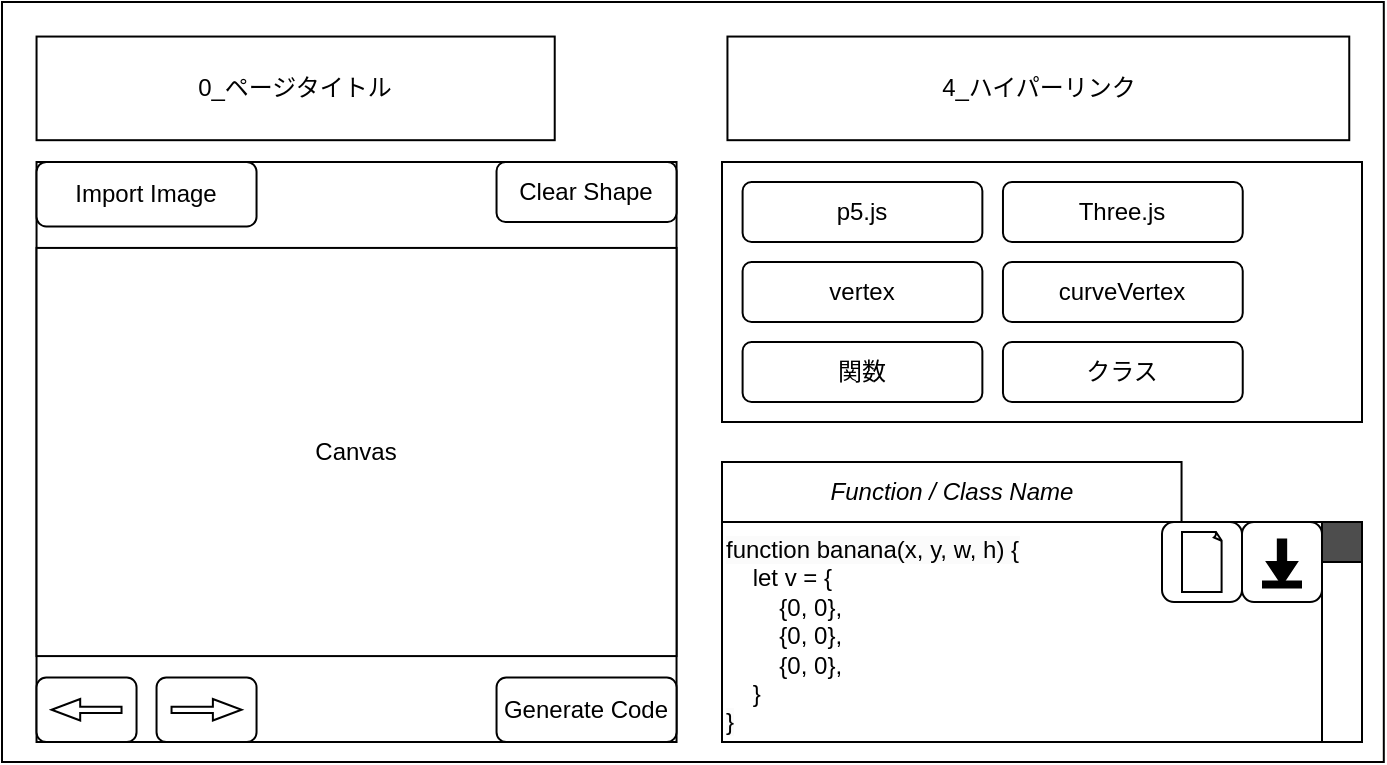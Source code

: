 <mxfile version="21.6.5" type="device">
  <diagram id="OyGomZYiuNZMSZcJ-h8Z" name="プロトタイプ">
    <mxGraphModel dx="152" dy="502" grid="1" gridSize="10" guides="1" tooltips="1" connect="1" arrows="1" fold="1" page="1" pageScale="1" pageWidth="827" pageHeight="1169" math="0" shadow="0">
      <root>
        <mxCell id="0" />
        <mxCell id="1" parent="0" />
        <mxCell id="dy456ozGY0EqGm6iNfqx-1" value="" style="rounded=0;whiteSpace=wrap;html=1;fillColor=none;" parent="1" vertex="1">
          <mxGeometry x="40" y="40" width="690.9" height="380" as="geometry" />
        </mxCell>
        <mxCell id="4HnumErrp2f6L13bHM0O-1" value="" style="group" parent="1" vertex="1" connectable="0">
          <mxGeometry x="400" y="300" width="320" height="110" as="geometry" />
        </mxCell>
        <mxCell id="4HnumErrp2f6L13bHM0O-2" value="&lt;span style=&quot;color: rgb(0, 0, 0); font-family: Helvetica; font-size: 12px; font-style: normal; font-variant-ligatures: normal; font-variant-caps: normal; font-weight: 400; letter-spacing: normal; orphans: 2; text-align: left; text-indent: 0px; text-transform: none; widows: 2; word-spacing: 0px; -webkit-text-stroke-width: 0px; background-color: rgb(251, 251, 251); text-decoration-thickness: initial; text-decoration-style: initial; text-decoration-color: initial; float: none; display: inline !important;&quot;&gt;function banana(x, y, w, h) {&lt;br&gt;&lt;/span&gt;&lt;span style=&quot;&quot;&gt;&lt;span style=&quot;&quot;&gt;&amp;nbsp;&amp;nbsp;&amp;nbsp;&amp;nbsp;&lt;/span&gt;&lt;/span&gt;let v = {&lt;br style=&quot;border-color: var(--border-color);&quot;&gt;&lt;span style=&quot;border-color: var(--border-color);&quot;&gt;&lt;/span&gt;&lt;span style=&quot;white-space: pre;&quot;&gt;&#x9;&lt;/span&gt;{0, 0},&amp;nbsp;&lt;br style=&quot;border-color: var(--border-color);&quot;&gt;&lt;span style=&quot;border-color: var(--border-color);&quot;&gt;&lt;/span&gt;&lt;span style=&quot;white-space: pre;&quot;&gt;&#x9;&lt;/span&gt;{0, 0},&amp;nbsp;&lt;br style=&quot;border-color: var(--border-color);&quot;&gt;&lt;span style=&quot;border-color: var(--border-color);&quot;&gt;&lt;/span&gt;&lt;span style=&quot;white-space: pre;&quot;&gt;&#x9;&lt;/span&gt;{0, 0},&amp;nbsp;&lt;br&gt;&lt;span style=&quot;&quot;&gt;&lt;span style=&quot;&quot;&gt;&amp;nbsp;&amp;nbsp;&amp;nbsp;&amp;nbsp;&lt;/span&gt;&lt;/span&gt;}&lt;br style=&quot;border-color: var(--border-color); color: rgb(0, 0, 0); font-family: Helvetica; font-size: 12px; font-style: normal; font-variant-ligatures: normal; font-variant-caps: normal; font-weight: 400; letter-spacing: normal; orphans: 2; text-align: left; text-indent: 0px; text-transform: none; widows: 2; word-spacing: 0px; -webkit-text-stroke-width: 0px; background-color: rgb(251, 251, 251); text-decoration-thickness: initial; text-decoration-style: initial; text-decoration-color: initial;&quot;&gt;&lt;span style=&quot;color: rgb(0, 0, 0); font-family: Helvetica; font-size: 12px; font-style: normal; font-variant-ligatures: normal; font-variant-caps: normal; font-weight: 400; letter-spacing: normal; orphans: 2; text-align: left; text-indent: 0px; text-transform: none; widows: 2; word-spacing: 0px; -webkit-text-stroke-width: 0px; background-color: rgb(251, 251, 251); text-decoration-thickness: initial; text-decoration-style: initial; text-decoration-color: initial; float: none; display: inline !important;&quot;&gt;}&lt;/span&gt;&lt;br&gt;" style="rounded=0;whiteSpace=wrap;html=1;fillColor=none;align=left;verticalAlign=top;" parent="4HnumErrp2f6L13bHM0O-1" vertex="1">
          <mxGeometry width="320" height="110" as="geometry" />
        </mxCell>
        <mxCell id="4HnumErrp2f6L13bHM0O-3" value="" style="verticalLabelPosition=bottom;verticalAlign=top;html=1;shape=mxgraph.basic.rect;fillColor2=none;strokeWidth=1;size=20;indent=5;" parent="4HnumErrp2f6L13bHM0O-1" vertex="1">
          <mxGeometry x="300" width="20" height="110" as="geometry" />
        </mxCell>
        <mxCell id="4HnumErrp2f6L13bHM0O-4" value="" style="verticalLabelPosition=bottom;verticalAlign=top;html=1;shape=mxgraph.basic.rect;fillColor2=none;strokeWidth=1;size=20;indent=5;fillColor=#4D4D4D;" parent="4HnumErrp2f6L13bHM0O-1" vertex="1">
          <mxGeometry x="300" width="20" height="20" as="geometry" />
        </mxCell>
        <mxCell id="4HnumErrp2f6L13bHM0O-5" value="" style="group" parent="4HnumErrp2f6L13bHM0O-1" vertex="1" connectable="0">
          <mxGeometry x="220" width="40" height="40" as="geometry" />
        </mxCell>
        <mxCell id="4HnumErrp2f6L13bHM0O-6" value="" style="rounded=1;whiteSpace=wrap;html=1;" parent="4HnumErrp2f6L13bHM0O-5" vertex="1">
          <mxGeometry width="40" height="40" as="geometry" />
        </mxCell>
        <mxCell id="4HnumErrp2f6L13bHM0O-7" value="" style="whiteSpace=wrap;html=1;shape=mxgraph.basic.document" parent="4HnumErrp2f6L13bHM0O-5" vertex="1">
          <mxGeometry x="10" y="5" width="20" height="30" as="geometry" />
        </mxCell>
        <mxCell id="4HnumErrp2f6L13bHM0O-8" value="" style="group" parent="4HnumErrp2f6L13bHM0O-1" vertex="1" connectable="0">
          <mxGeometry x="260" width="40" height="40" as="geometry" />
        </mxCell>
        <mxCell id="4HnumErrp2f6L13bHM0O-9" value="" style="rounded=1;whiteSpace=wrap;html=1;" parent="4HnumErrp2f6L13bHM0O-8" vertex="1">
          <mxGeometry width="40" height="40" as="geometry" />
        </mxCell>
        <mxCell id="4HnumErrp2f6L13bHM0O-10" value="" style="group" parent="4HnumErrp2f6L13bHM0O-8" vertex="1" connectable="0">
          <mxGeometry x="10" y="8.75" width="20" height="22.5" as="geometry" />
        </mxCell>
        <mxCell id="4HnumErrp2f6L13bHM0O-11" value="" style="shape=singleArrow;direction=south;whiteSpace=wrap;html=1;arrowWidth=0.279;arrowSize=0.5;fillColor=#000000;" parent="4HnumErrp2f6L13bHM0O-10" vertex="1">
          <mxGeometry x="2.5" width="15" height="22.5" as="geometry" />
        </mxCell>
        <mxCell id="4HnumErrp2f6L13bHM0O-12" value="" style="endArrow=none;html=1;rounded=0;strokeWidth=4;" parent="4HnumErrp2f6L13bHM0O-10" edge="1">
          <mxGeometry width="50" height="50" relative="1" as="geometry">
            <mxPoint y="22.5" as="sourcePoint" />
            <mxPoint x="20" y="22.5" as="targetPoint" />
          </mxGeometry>
        </mxCell>
        <mxCell id="dy456ozGY0EqGm6iNfqx-2" value="0_ページタイトル" style="rounded=0;whiteSpace=wrap;html=1;" parent="1" vertex="1">
          <mxGeometry x="57.273" y="57.273" width="259.088" height="51.818" as="geometry" />
        </mxCell>
        <mxCell id="dy456ozGY0EqGm6iNfqx-6" value="4_ハイパーリンク" style="rounded=0;whiteSpace=wrap;html=1;" parent="1" vertex="1">
          <mxGeometry x="402.723" y="57.273" width="310.905" height="51.818" as="geometry" />
        </mxCell>
        <mxCell id="p78hP9y3HmccjMBd8ZIW-11" value="" style="group" parent="1" vertex="1" connectable="0">
          <mxGeometry x="57.27" y="120" width="320" height="290" as="geometry" />
        </mxCell>
        <mxCell id="p78hP9y3HmccjMBd8ZIW-1" value="" style="rounded=0;whiteSpace=wrap;html=1;fillColor=none;" parent="p78hP9y3HmccjMBd8ZIW-11" vertex="1">
          <mxGeometry width="320" height="290.0" as="geometry" />
        </mxCell>
        <mxCell id="p78hP9y3HmccjMBd8ZIW-2" value="Import Image" style="rounded=1;whiteSpace=wrap;html=1;" parent="p78hP9y3HmccjMBd8ZIW-11" vertex="1">
          <mxGeometry width="110" height="32.222" as="geometry" />
        </mxCell>
        <mxCell id="p78hP9y3HmccjMBd8ZIW-3" value="Canvas" style="rounded=0;whiteSpace=wrap;html=1;" parent="p78hP9y3HmccjMBd8ZIW-11" vertex="1">
          <mxGeometry y="42.963" width="320" height="204.074" as="geometry" />
        </mxCell>
        <mxCell id="p78hP9y3HmccjMBd8ZIW-4" value="Generate Code" style="rounded=1;whiteSpace=wrap;html=1;" parent="p78hP9y3HmccjMBd8ZIW-11" vertex="1">
          <mxGeometry x="230" y="257.778" width="90" height="32.222" as="geometry" />
        </mxCell>
        <mxCell id="p78hP9y3HmccjMBd8ZIW-5" value="" style="group" parent="p78hP9y3HmccjMBd8ZIW-11" vertex="1" connectable="0">
          <mxGeometry y="257.778" width="50" height="32.222" as="geometry" />
        </mxCell>
        <mxCell id="p78hP9y3HmccjMBd8ZIW-6" value="" style="rounded=1;whiteSpace=wrap;html=1;" parent="p78hP9y3HmccjMBd8ZIW-5" vertex="1">
          <mxGeometry width="50" height="32.222" as="geometry" />
        </mxCell>
        <mxCell id="p78hP9y3HmccjMBd8ZIW-7" value="" style="html=1;shadow=0;dashed=0;align=center;verticalAlign=middle;shape=mxgraph.arrows2.arrow;dy=0.71;dx=14.33;flipH=1;notch=0;" parent="p78hP9y3HmccjMBd8ZIW-5" vertex="1">
          <mxGeometry x="7.5" y="10.741" width="35" height="10.741" as="geometry" />
        </mxCell>
        <mxCell id="p78hP9y3HmccjMBd8ZIW-8" value="" style="group" parent="p78hP9y3HmccjMBd8ZIW-11" vertex="1" connectable="0">
          <mxGeometry x="60" y="257.778" width="50" height="32.222" as="geometry" />
        </mxCell>
        <mxCell id="p78hP9y3HmccjMBd8ZIW-9" value="" style="rounded=1;whiteSpace=wrap;html=1;" parent="p78hP9y3HmccjMBd8ZIW-8" vertex="1">
          <mxGeometry width="50" height="32.222" as="geometry" />
        </mxCell>
        <mxCell id="p78hP9y3HmccjMBd8ZIW-10" value="" style="html=1;shadow=0;dashed=0;align=center;verticalAlign=middle;shape=mxgraph.arrows2.arrow;dy=0.71;dx=14.33;flipH=0;notch=0;" parent="p78hP9y3HmccjMBd8ZIW-8" vertex="1">
          <mxGeometry x="7.5" y="10.741" width="35" height="10.741" as="geometry" />
        </mxCell>
        <mxCell id="1NNhFrhSSzzC0VrhFLlY-1" value="Clear Shape" style="rounded=1;whiteSpace=wrap;html=1;" parent="p78hP9y3HmccjMBd8ZIW-11" vertex="1">
          <mxGeometry x="230.0" width="90" height="30" as="geometry" />
        </mxCell>
        <mxCell id="Ox5__qbYL7c-7O6n8Ihe-1" value="&lt;i&gt;Function / Class Name&lt;/i&gt;" style="rounded=0;whiteSpace=wrap;html=1;" parent="1" vertex="1">
          <mxGeometry x="400" y="270" width="229.777" height="30" as="geometry" />
        </mxCell>
        <mxCell id="VA64zzVoKp0iCTZEFMN7-2" value="" style="rounded=0;whiteSpace=wrap;html=1;fontStyle=1;fillColor=none;" parent="1" vertex="1">
          <mxGeometry x="400" y="120" width="320" height="130" as="geometry" />
        </mxCell>
        <mxCell id="VA64zzVoKp0iCTZEFMN7-4" value="" style="group" parent="1" vertex="1" connectable="0">
          <mxGeometry x="410.3" y="130" width="250.068" height="30" as="geometry" />
        </mxCell>
        <mxCell id="VA64zzVoKp0iCTZEFMN7-5" value="p5.js" style="rounded=1;whiteSpace=wrap;html=1;" parent="VA64zzVoKp0iCTZEFMN7-4" vertex="1">
          <mxGeometry width="119.884" height="30" as="geometry" />
        </mxCell>
        <mxCell id="VA64zzVoKp0iCTZEFMN7-6" value="Three.js" style="rounded=1;whiteSpace=wrap;html=1;" parent="VA64zzVoKp0iCTZEFMN7-4" vertex="1">
          <mxGeometry x="130.184" width="119.884" height="30" as="geometry" />
        </mxCell>
        <mxCell id="VA64zzVoKp0iCTZEFMN7-7" value="" style="group" parent="1" vertex="1" connectable="0">
          <mxGeometry x="410.3" y="170" width="250.068" height="30" as="geometry" />
        </mxCell>
        <mxCell id="VA64zzVoKp0iCTZEFMN7-8" value="vertex" style="rounded=1;whiteSpace=wrap;html=1;" parent="VA64zzVoKp0iCTZEFMN7-7" vertex="1">
          <mxGeometry width="119.884" height="30" as="geometry" />
        </mxCell>
        <mxCell id="VA64zzVoKp0iCTZEFMN7-9" value="curveVertex" style="rounded=1;whiteSpace=wrap;html=1;" parent="VA64zzVoKp0iCTZEFMN7-7" vertex="1">
          <mxGeometry x="130.184" width="119.884" height="30" as="geometry" />
        </mxCell>
        <mxCell id="VA64zzVoKp0iCTZEFMN7-10" value="" style="group" parent="1" vertex="1" connectable="0">
          <mxGeometry x="410.3" y="210" width="250.068" height="30" as="geometry" />
        </mxCell>
        <mxCell id="VA64zzVoKp0iCTZEFMN7-11" value="関数" style="rounded=1;whiteSpace=wrap;html=1;" parent="VA64zzVoKp0iCTZEFMN7-10" vertex="1">
          <mxGeometry width="119.884" height="30" as="geometry" />
        </mxCell>
        <mxCell id="VA64zzVoKp0iCTZEFMN7-12" value="クラス" style="rounded=1;whiteSpace=wrap;html=1;" parent="VA64zzVoKp0iCTZEFMN7-10" vertex="1">
          <mxGeometry x="130.184" width="119.884" height="30" as="geometry" />
        </mxCell>
      </root>
    </mxGraphModel>
  </diagram>
</mxfile>

